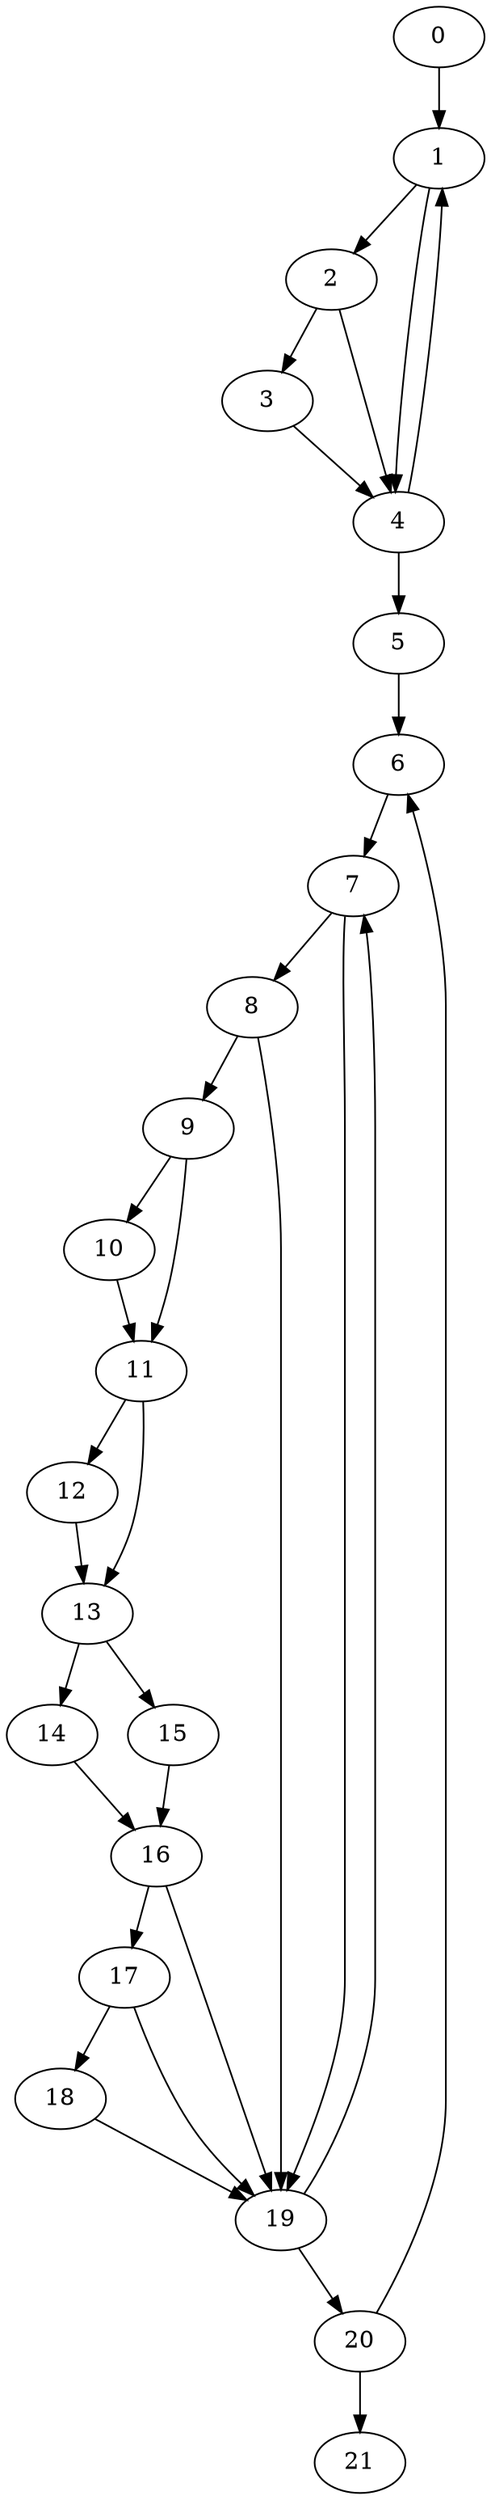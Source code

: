 digraph {
	0
	1
	2
	3
	4
	5
	6
	7
	8
	9
	10
	11
	12
	13
	14
	15
	16
	17
	18
	19
	20
	21
	8 -> 9
	14 -> 16
	15 -> 16
	17 -> 18
	0 -> 1
	4 -> 1
	5 -> 6
	20 -> 6
	9 -> 11
	10 -> 11
	11 -> 12
	11 -> 13
	12 -> 13
	13 -> 14
	7 -> 19
	8 -> 19
	16 -> 19
	17 -> 19
	18 -> 19
	19 -> 20
	2 -> 3
	6 -> 7
	19 -> 7
	4 -> 5
	7 -> 8
	9 -> 10
	13 -> 15
	16 -> 17
	20 -> 21
	1 -> 2
	1 -> 4
	2 -> 4
	3 -> 4
}
